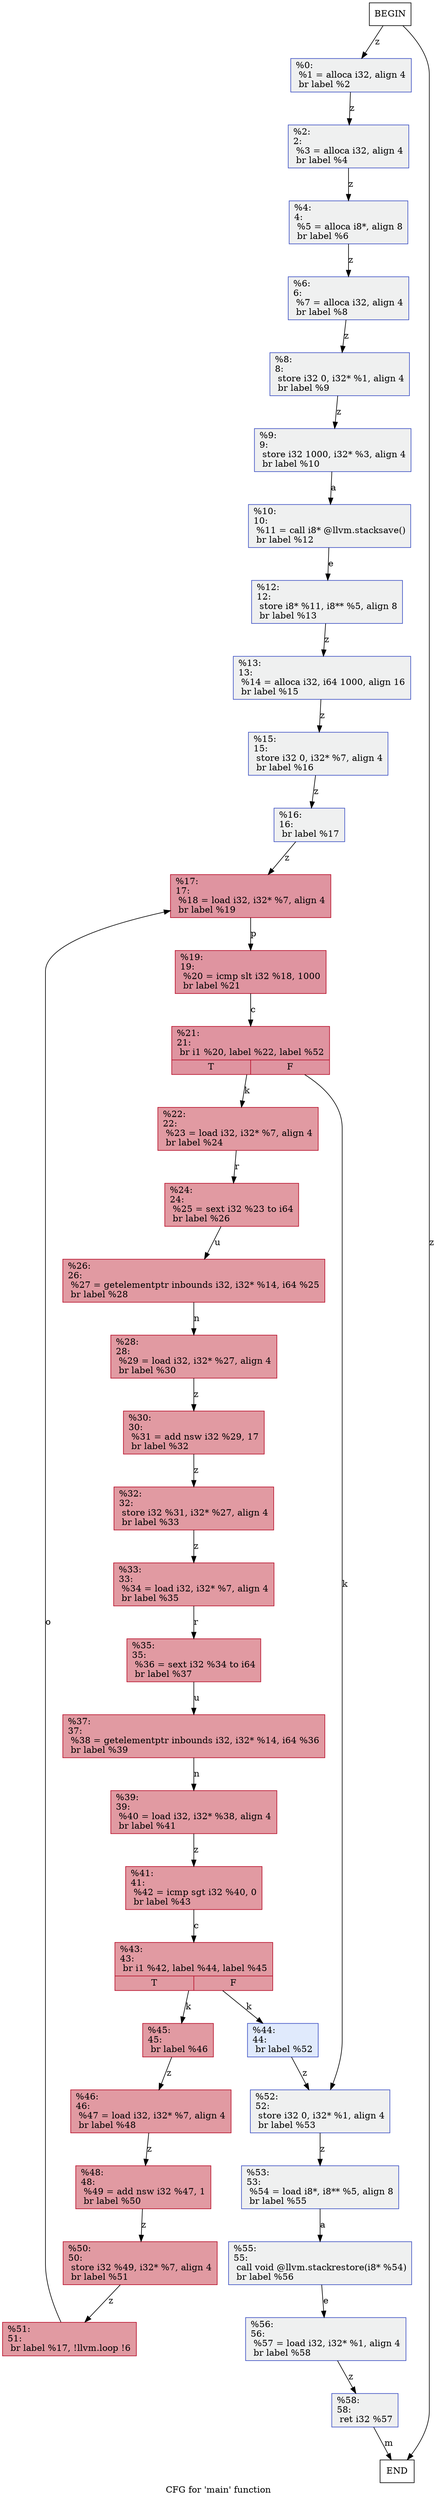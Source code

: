 digraph "CFG for 'main' function" {
	label="CFG for 'main' function";

	Nodebeginmain [shape=record, label="BEGIN"];
	Nodebeginmain -> Node0x1921110 [label="z"];
	Node0x1921110 [shape=record,color="#3d50c3ff", style=filled, fillcolor="#dbdcde70",label="{%0:\l  %1 = alloca i32, align 4\l  br label %2\l}"];
	Node0x1921110 -> Node0x1921870 [label="z"];
	Node0x1921870 [shape=record,color="#3d50c3ff", style=filled, fillcolor="#dbdcde70",label="{%2:\l2:                                                \l  %3 = alloca i32, align 4\l  br label %4\l}"];
	Node0x1921870 -> Node0x19219d0 [label="z"];
	Node0x19219d0 [shape=record,color="#3d50c3ff", style=filled, fillcolor="#dbdcde70",label="{%4:\l4:                                                \l  %5 = alloca i8*, align 8\l  br label %6\l}"];
	Node0x19219d0 -> Node0x1921b50 [label="z"];
	Node0x1921b50 [shape=record,color="#3d50c3ff", style=filled, fillcolor="#dbdcde70",label="{%6:\l6:                                                \l  %7 = alloca i32, align 4\l  br label %8\l}"];
	Node0x1921b50 -> Node0x1921c80 [label="z"];
	Node0x1921c80 [shape=record,color="#3d50c3ff", style=filled, fillcolor="#dbdcde70",label="{%8:\l8:                                                \l  store i32 0, i32* %1, align 4\l  br label %9\l}"];
	Node0x1921c80 -> Node0x1921a90 [label="z"];
	Node0x1921a90 [shape=record,color="#3d50c3ff", style=filled, fillcolor="#dbdcde70",label="{%9:\l9:                                                \l  store i32 1000, i32* %3, align 4\l  br label %10\l}"];
	Node0x1921a90 -> Node0x1921de0 [label="a"];
	Node0x1921de0 [shape=record,color="#3d50c3ff", style=filled, fillcolor="#dbdcde70",label="{%10:\l10:                                               \l  %11 = call i8* @llvm.stacksave()\l  br label %12\l}"];
	Node0x1921de0 -> Node0x1922000 [label="e"];
	Node0x1922000 [shape=record,color="#3d50c3ff", style=filled, fillcolor="#dbdcde70",label="{%12:\l12:                                               \l  store i8* %11, i8** %5, align 8\l  br label %13\l}"];
	Node0x1922000 -> Node0x19220c0 [label="z"];
	Node0x19220c0 [shape=record,color="#3d50c3ff", style=filled, fillcolor="#dbdcde70",label="{%13:\l13:                                               \l  %14 = alloca i32, i64 1000, align 16\l  br label %15\l}"];
	Node0x19220c0 -> Node0x1922220 [label="z"];
	Node0x1922220 [shape=record,color="#3d50c3ff", style=filled, fillcolor="#dbdcde70",label="{%15:\l15:                                               \l  store i32 0, i32* %7, align 4\l  br label %16\l}"];
	Node0x1922220 -> Node0x19222e0 [label="z"];
	Node0x19222e0 [shape=record,color="#3d50c3ff", style=filled, fillcolor="#dbdcde70",label="{%16:\l16:                                               \l  br label %17\l}"];
	Node0x19222e0 -> Node0x19223a0 [label="z"];
	Node0x19223a0 [shape=record,color="#b70d28ff", style=filled, fillcolor="#b70d2870",label="{%17:\l17:                                               \l  %18 = load i32, i32* %7, align 4\l  br label %19\l}"];
	Node0x19223a0 -> Node0x19224d0 [label="p"];
	Node0x19224d0 [shape=record,color="#b70d28ff", style=filled, fillcolor="#b70d2870",label="{%19:\l19:                                               \l  %20 = icmp slt i32 %18, 1000\l  br label %21\l}"];
	Node0x19224d0 -> Node0x1922590 [label="c"];
	Node0x1922590 [shape=record,color="#b70d28ff", style=filled, fillcolor="#b70d2870",label="{%21:\l21:                                               \l  br i1 %20, label %22, label %52\l|{<s0>T|<s1>F}}"];
	Node0x1922590 -> Node0x1922650 [label="k"];
	Node0x1922590 -> Node0x19226a0 [label="k"];
	Node0x1922650 [shape=record,color="#b70d28ff", style=filled, fillcolor="#bb1b2c70",label="{%22:\l22:                                               \l  %23 = load i32, i32* %7, align 4\l  br label %24\l}"];
	Node0x1922650 -> Node0x1922850 [label="r"];
	Node0x1922850 [shape=record,color="#b70d28ff", style=filled, fillcolor="#bb1b2c70",label="{%24:\l24:                                               \l  %25 = sext i32 %23 to i64\l  br label %26\l}"];
	Node0x1922850 -> Node0x1922980 [label="u"];
	Node0x1922980 [shape=record,color="#b70d28ff", style=filled, fillcolor="#bb1b2c70",label="{%26:\l26:                                               \l  %27 = getelementptr inbounds i32, i32* %14, i64 %25\l  br label %28\l}"];
	Node0x1922980 -> Node0x1922ae0 [label="n"];
	Node0x1922ae0 [shape=record,color="#b70d28ff", style=filled, fillcolor="#bb1b2c70",label="{%28:\l28:                                               \l  %29 = load i32, i32* %27, align 4\l  br label %30\l}"];
	Node0x1922ae0 -> Node0x1922c10 [label="z"];
	Node0x1922c10 [shape=record,color="#b70d28ff", style=filled, fillcolor="#bb1b2c70",label="{%30:\l30:                                               \l  %31 = add nsw i32 %29, 17\l  br label %32\l}"];
	Node0x1922c10 -> Node0x1922d90 [label="z"];
	Node0x1922d90 [shape=record,color="#b70d28ff", style=filled, fillcolor="#bb1b2c70",label="{%32:\l32:                                               \l  store i32 %31, i32* %27, align 4\l  br label %33\l}"];
	Node0x1922d90 -> Node0x19230f0 [label="z"];
	Node0x19230f0 [shape=record,color="#b70d28ff", style=filled, fillcolor="#bb1b2c70",label="{%33:\l33:                                               \l  %34 = load i32, i32* %7, align 4\l  br label %35\l}"];
	Node0x19230f0 -> Node0x1923220 [label="r"];
	Node0x1923220 [shape=record,color="#b70d28ff", style=filled, fillcolor="#bb1b2c70",label="{%35:\l35:                                               \l  %36 = sext i32 %34 to i64\l  br label %37\l}"];
	Node0x1923220 -> Node0x1923350 [label="u"];
	Node0x1923350 [shape=record,color="#b70d28ff", style=filled, fillcolor="#bb1b2c70",label="{%37:\l37:                                               \l  %38 = getelementptr inbounds i32, i32* %14, i64 %36\l  br label %39\l}"];
	Node0x1923350 -> Node0x19234b0 [label="n"];
	Node0x19234b0 [shape=record,color="#b70d28ff", style=filled, fillcolor="#bb1b2c70",label="{%39:\l39:                                               \l  %40 = load i32, i32* %38, align 4\l  br label %41\l}"];
	Node0x19234b0 -> Node0x19235e0 [label="z"];
	Node0x19235e0 [shape=record,color="#b70d28ff", style=filled, fillcolor="#bb1b2c70",label="{%41:\l41:                                               \l  %42 = icmp sgt i32 %40, 0\l  br label %43\l}"];
	Node0x19235e0 -> Node0x1923730 [label="c"];
	Node0x1923730 [shape=record,color="#b70d28ff", style=filled, fillcolor="#bb1b2c70",label="{%43:\l43:                                               \l  br i1 %42, label %44, label %45\l|{<s0>T|<s1>F}}"];
	Node0x1923730 -> Node0x19237f0 [label="k"];
	Node0x1923730 -> Node0x1923840 [label="k"];
	Node0x19237f0 [shape=record,color="#3d50c3ff", style=filled, fillcolor="#b9d0f970",label="{%44:\l44:                                               \l  br label %52\l}"];
	Node0x19237f0 -> Node0x19226a0 [label="z"];
	Node0x1923840 [shape=record,color="#b70d28ff", style=filled, fillcolor="#bb1b2c70",label="{%45:\l45:                                               \l  br label %46\l}"];
	Node0x1923840 -> Node0x19239f0 [label="z"];
	Node0x19239f0 [shape=record,color="#b70d28ff", style=filled, fillcolor="#bb1b2c70",label="{%46:\l46:                                               \l  %47 = load i32, i32* %7, align 4\l  br label %48\l}"];
	Node0x19239f0 -> Node0x1923b20 [label="z"];
	Node0x1923b20 [shape=record,color="#b70d28ff", style=filled, fillcolor="#bb1b2c70",label="{%48:\l48:                                               \l  %49 = add nsw i32 %47, 1\l  br label %50\l}"];
	Node0x1923b20 -> Node0x1923c70 [label="z"];
	Node0x1923c70 [shape=record,color="#b70d28ff", style=filled, fillcolor="#bb1b2c70",label="{%50:\l50:                                               \l  store i32 %49, i32* %7, align 4\l  br label %51\l}"];
	Node0x1923c70 -> Node0x1923dc0 [label="z"];
	Node0x1923dc0 [shape=record,color="#b70d28ff", style=filled, fillcolor="#bb1b2c70",label="{%51:\l51:                                               \l  br label %17, !llvm.loop !6\l}"];
	Node0x1923dc0 -> Node0x19223a0 [label="o"];
	Node0x19226a0 [shape=record,color="#3d50c3ff", style=filled, fillcolor="#dbdcde70",label="{%52:\l52:                                               \l  store i32 0, i32* %1, align 4\l  br label %53\l}"];
	Node0x19226a0 -> Node0x1924a10 [label="z"];
	Node0x1924a10 [shape=record,color="#3d50c3ff", style=filled, fillcolor="#dbdcde70",label="{%53:\l53:                                               \l  %54 = load i8*, i8** %5, align 8\l  br label %55\l}"];
	Node0x1924a10 -> Node0x1924b40 [label="a"];
	Node0x1924b40 [shape=record,color="#3d50c3ff", style=filled, fillcolor="#dbdcde70",label="{%55:\l55:                                               \l  call void @llvm.stackrestore(i8* %54)\l  br label %56\l}"];
	Node0x1924b40 -> Node0x1924e40 [label="e"];
	Node0x1924e40 [shape=record,color="#3d50c3ff", style=filled, fillcolor="#dbdcde70",label="{%56:\l56:                                               \l  %57 = load i32, i32* %1, align 4\l  br label %58\l}"];
	Node0x1924e40 -> Node0x1924f70 [label="z"];
	Node0x1924f70 [shape=record,color="#3d50c3ff", style=filled, fillcolor="#dbdcde70",label="{%58:\l58:                                               \l  ret i32 %57\l}"];
	Node0x1924f70 -> Nodeendmain [label="m"];
	Nodeendmain [shape=record, label="END"];
	Nodebeginmain -> Nodeendmain [label="z"];
}
